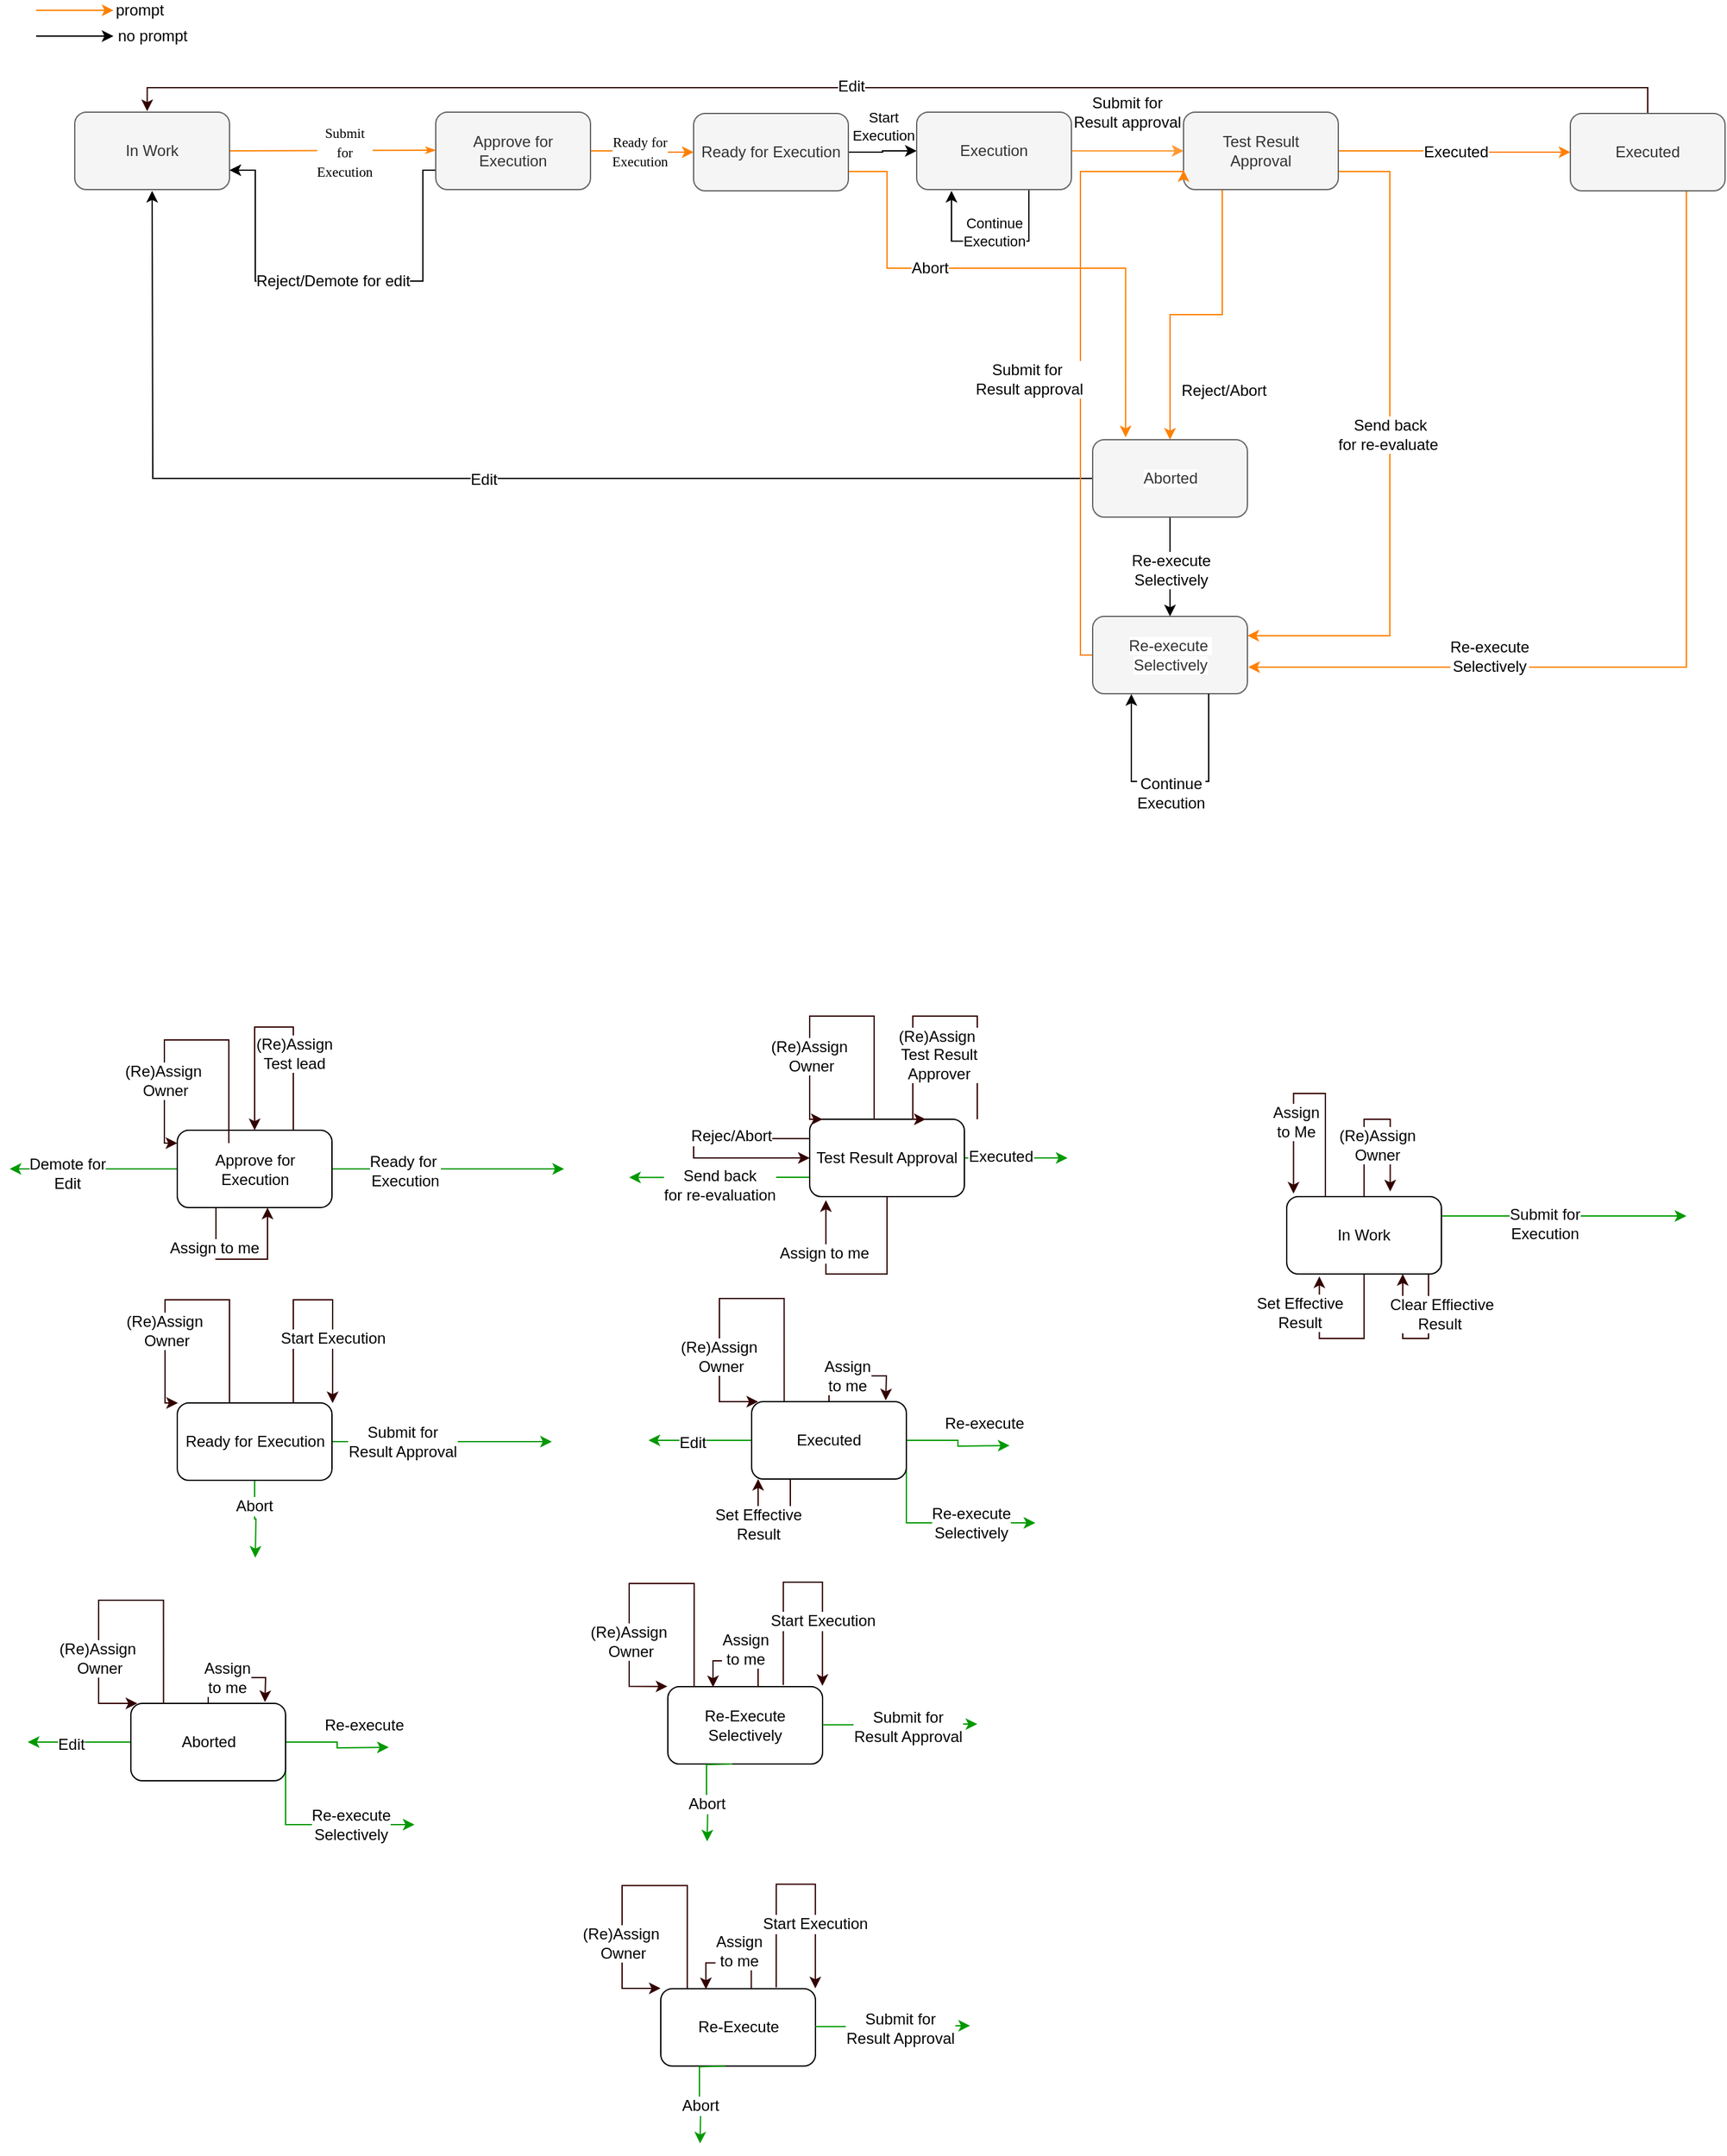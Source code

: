 <mxfile version="24.2.5" type="device">
  <diagram name="Page-1" id="74e2e168-ea6b-b213-b513-2b3c1d86103e">
    <mxGraphModel dx="2534" dy="956" grid="1" gridSize="10" guides="1" tooltips="1" connect="1" arrows="1" fold="1" page="1" pageScale="1" pageWidth="1100" pageHeight="850" background="#ffffff" math="0" shadow="0">
      <root>
        <mxCell id="0" />
        <mxCell id="1" parent="0" />
        <mxCell id="1veOBJNJqkEh7IiDin2e-5" style="edgeStyle=orthogonalEdgeStyle;rounded=1;html=1;labelBackgroundColor=none;startArrow=none;startFill=0;startSize=5;endArrow=classicThin;endFill=1;endSize=5;jettySize=auto;orthogonalLoop=1;strokeColor=#FF8000;strokeWidth=1;fontFamily=Verdana;fontSize=8;fontColor=#000000;exitX=1;exitY=0.5;exitDx=0;exitDy=0;" parent="1" source="1veOBJNJqkEh7IiDin2e-7" edge="1">
          <mxGeometry relative="1" as="geometry">
            <mxPoint x="330" y="128.5" as="targetPoint" />
            <mxPoint x="190" y="128.5" as="sourcePoint" />
          </mxGeometry>
        </mxCell>
        <mxCell id="1veOBJNJqkEh7IiDin2e-6" value="" style="text;html=1;resizable=0;points=[];align=center;verticalAlign=middle;labelBackgroundColor=#ffffff;fillColor=#FFB366;" parent="1veOBJNJqkEh7IiDin2e-5" vertex="1" connectable="0">
          <mxGeometry x="-0.305" y="2" relative="1" as="geometry">
            <mxPoint x="-5.5" y="92" as="offset" />
          </mxGeometry>
        </mxCell>
        <mxCell id="1veOBJNJqkEh7IiDin2e-9" value="&lt;span style=&quot;&quot;&gt;&lt;span style=&quot;font-family: &amp;quot;verdana&amp;quot; ; font-size: 10.667px ; white-space: normal&quot;&gt;Submit for&lt;/span&gt;&lt;br style=&quot;font-family: &amp;quot;verdana&amp;quot; ; font-size: 10.667px ; white-space: normal&quot;&gt;&lt;span style=&quot;font-family: &amp;quot;verdana&amp;quot; ; font-size: 10.667px ; white-space: normal&quot;&gt;Execution&lt;/span&gt;&lt;/span&gt;" style="text;html=1;resizable=0;points=[];align=center;verticalAlign=middle;labelBackgroundColor=#FFFFFF;strokeColor=#FF8000;fontColor=#000000;" parent="1veOBJNJqkEh7IiDin2e-5" vertex="1" connectable="0">
          <mxGeometry x="-0.185" y="-2" relative="1" as="geometry">
            <mxPoint x="24" y="-1" as="offset" />
          </mxGeometry>
        </mxCell>
        <mxCell id="1veOBJNJqkEh7IiDin2e-7" value="In Work" style="rounded=1;whiteSpace=wrap;html=1;fillColor=#f5f5f5;fontColor=#333333;strokeColor=#666666;" parent="1" vertex="1">
          <mxGeometry x="50" y="99" width="120" height="60" as="geometry" />
        </mxCell>
        <mxCell id="1veOBJNJqkEh7IiDin2e-13" value="" style="edgeStyle=orthogonalEdgeStyle;rounded=0;orthogonalLoop=1;jettySize=auto;html=1;strokeColor=#FF8000;" parent="1" source="1veOBJNJqkEh7IiDin2e-8" target="1veOBJNJqkEh7IiDin2e-12" edge="1">
          <mxGeometry relative="1" as="geometry" />
        </mxCell>
        <mxCell id="1veOBJNJqkEh7IiDin2e-14" value="&lt;span style=&quot;font-family: &amp;quot;verdana&amp;quot; ; font-size: 10.667px ; white-space: normal&quot;&gt;Ready for &lt;br&gt;Execution&lt;/span&gt;" style="text;html=1;resizable=0;points=[];align=center;verticalAlign=middle;labelBackgroundColor=#ffffff;fontColor=#000000;" parent="1veOBJNJqkEh7IiDin2e-13" vertex="1" connectable="0">
          <mxGeometry x="-0.694" y="1" relative="1" as="geometry">
            <mxPoint x="25" y="1" as="offset" />
          </mxGeometry>
        </mxCell>
        <mxCell id="1veOBJNJqkEh7IiDin2e-44" style="edgeStyle=orthogonalEdgeStyle;rounded=0;orthogonalLoop=1;jettySize=auto;html=1;exitX=0;exitY=0.75;exitDx=0;exitDy=0;entryX=1;entryY=0.75;entryDx=0;entryDy=0;strokeColor=#000000;" parent="1" source="1veOBJNJqkEh7IiDin2e-8" target="1veOBJNJqkEh7IiDin2e-7" edge="1">
          <mxGeometry relative="1" as="geometry">
            <Array as="points">
              <mxPoint x="320" y="144" />
              <mxPoint x="320" y="230" />
              <mxPoint x="190" y="230" />
              <mxPoint x="190" y="144" />
            </Array>
          </mxGeometry>
        </mxCell>
        <mxCell id="1veOBJNJqkEh7IiDin2e-45" value="&lt;font color=&quot;#000000&quot;&gt;Reject/Demote for edit&lt;/font&gt;" style="text;html=1;resizable=0;points=[];align=center;verticalAlign=middle;labelBackgroundColor=#ffffff;" parent="1veOBJNJqkEh7IiDin2e-44" vertex="1" connectable="0">
          <mxGeometry x="-0.137" y="-1" relative="1" as="geometry">
            <mxPoint x="-23" y="1" as="offset" />
          </mxGeometry>
        </mxCell>
        <mxCell id="1veOBJNJqkEh7IiDin2e-8" value="Approve for Execution" style="rounded=1;whiteSpace=wrap;html=1;fillColor=#f5f5f5;fontColor=#333333;strokeColor=#666666;" parent="1" vertex="1">
          <mxGeometry x="330" y="99" width="120" height="60" as="geometry" />
        </mxCell>
        <mxCell id="1veOBJNJqkEh7IiDin2e-21" value="" style="edgeStyle=orthogonalEdgeStyle;rounded=0;orthogonalLoop=1;jettySize=auto;html=1;strokeColor=#FF9933;exitX=1;exitY=0.5;exitDx=0;exitDy=0;" parent="1" source="nGkeoCvwHN5AzCZAQjQk-1" target="1veOBJNJqkEh7IiDin2e-20" edge="1">
          <mxGeometry relative="1" as="geometry">
            <mxPoint x="850" y="129" as="sourcePoint" />
          </mxGeometry>
        </mxCell>
        <mxCell id="1veOBJNJqkEh7IiDin2e-22" value="Submit for &lt;br&gt;Result approval" style="text;html=1;resizable=0;points=[];align=center;verticalAlign=middle;labelBackgroundColor=#ffffff;fontColor=#000000;" parent="1veOBJNJqkEh7IiDin2e-21" vertex="1" connectable="0">
          <mxGeometry x="0.013" y="8" relative="1" as="geometry">
            <mxPoint x="-1" y="-22" as="offset" />
          </mxGeometry>
        </mxCell>
        <mxCell id="1veOBJNJqkEh7IiDin2e-41" style="edgeStyle=orthogonalEdgeStyle;rounded=0;orthogonalLoop=1;jettySize=auto;html=1;exitX=1;exitY=0.75;exitDx=0;exitDy=0;entryX=0.213;entryY=-0.031;entryDx=0;entryDy=0;entryPerimeter=0;strokeColor=#FF8000;" parent="1" source="1veOBJNJqkEh7IiDin2e-12" target="1veOBJNJqkEh7IiDin2e-23" edge="1">
          <mxGeometry relative="1" as="geometry">
            <Array as="points">
              <mxPoint x="680" y="145" />
              <mxPoint x="680" y="220" />
              <mxPoint x="865" y="220" />
            </Array>
          </mxGeometry>
        </mxCell>
        <mxCell id="1veOBJNJqkEh7IiDin2e-42" value="Abort" style="text;html=1;resizable=0;points=[];align=center;verticalAlign=middle;labelBackgroundColor=#ffffff;fontColor=#000000;" parent="1veOBJNJqkEh7IiDin2e-41" vertex="1" connectable="0">
          <mxGeometry x="-0.368" y="46" relative="1" as="geometry">
            <mxPoint x="4.5" y="46" as="offset" />
          </mxGeometry>
        </mxCell>
        <mxCell id="nGkeoCvwHN5AzCZAQjQk-2" value="" style="edgeStyle=orthogonalEdgeStyle;rounded=0;orthogonalLoop=1;jettySize=auto;html=1;strokeColor=#000000;" parent="1" source="1veOBJNJqkEh7IiDin2e-12" target="nGkeoCvwHN5AzCZAQjQk-1" edge="1">
          <mxGeometry relative="1" as="geometry" />
        </mxCell>
        <mxCell id="nGkeoCvwHN5AzCZAQjQk-3" value="Start&lt;div&gt;Execution&lt;/div&gt;" style="edgeLabel;html=1;align=center;verticalAlign=middle;resizable=0;points=[];fontColor=#000000;labelBackgroundColor=#ffffff;" parent="nGkeoCvwHN5AzCZAQjQk-2" vertex="1" connectable="0">
          <mxGeometry x="-0.232" y="-4" relative="1" as="geometry">
            <mxPoint x="6" y="-24" as="offset" />
          </mxGeometry>
        </mxCell>
        <mxCell id="1veOBJNJqkEh7IiDin2e-12" value="Ready for Execution" style="rounded=1;whiteSpace=wrap;html=1;fillColor=#f5f5f5;fontColor=#333333;strokeColor=#666666;" parent="1" vertex="1">
          <mxGeometry x="530" y="100" width="120" height="60" as="geometry" />
        </mxCell>
        <mxCell id="1veOBJNJqkEh7IiDin2e-24" value="" style="edgeStyle=orthogonalEdgeStyle;rounded=0;orthogonalLoop=1;jettySize=auto;html=1;strokeColor=#FF8000;exitX=0.25;exitY=1;exitDx=0;exitDy=0;" parent="1" source="1veOBJNJqkEh7IiDin2e-20" target="1veOBJNJqkEh7IiDin2e-23" edge="1">
          <mxGeometry relative="1" as="geometry" />
        </mxCell>
        <mxCell id="1veOBJNJqkEh7IiDin2e-25" value="Reject/Abort" style="text;html=1;resizable=0;points=[];align=center;verticalAlign=middle;labelBackgroundColor=#ffffff;fontColor=#000000;" parent="1veOBJNJqkEh7IiDin2e-24" vertex="1" connectable="0">
          <mxGeometry x="-0.288" y="2" relative="1" as="geometry">
            <mxPoint x="-1.5" y="72" as="offset" />
          </mxGeometry>
        </mxCell>
        <mxCell id="1veOBJNJqkEh7IiDin2e-33" style="edgeStyle=orthogonalEdgeStyle;rounded=0;orthogonalLoop=1;jettySize=auto;html=1;exitX=1;exitY=0.75;exitDx=0;exitDy=0;strokeColor=#FF8000;entryX=1;entryY=0.25;entryDx=0;entryDy=0;" parent="1" source="1veOBJNJqkEh7IiDin2e-20" target="1veOBJNJqkEh7IiDin2e-28" edge="1">
          <mxGeometry relative="1" as="geometry">
            <mxPoint x="1020" y="500" as="targetPoint" />
            <Array as="points">
              <mxPoint x="1070" y="145" />
              <mxPoint x="1070" y="505" />
            </Array>
          </mxGeometry>
        </mxCell>
        <mxCell id="1veOBJNJqkEh7IiDin2e-35" value="Send back &lt;br&gt;for re-evaluate&amp;nbsp;" style="text;html=1;resizable=0;points=[];align=center;verticalAlign=middle;labelBackgroundColor=#ffffff;fontColor=#000000;" parent="1veOBJNJqkEh7IiDin2e-33" vertex="1" connectable="0">
          <mxGeometry x="0.3" relative="1" as="geometry">
            <mxPoint y="-88" as="offset" />
          </mxGeometry>
        </mxCell>
        <mxCell id="1veOBJNJqkEh7IiDin2e-37" value="" style="edgeStyle=orthogonalEdgeStyle;rounded=0;orthogonalLoop=1;jettySize=auto;html=1;strokeColor=#FF8000;" parent="1" source="1veOBJNJqkEh7IiDin2e-20" target="1veOBJNJqkEh7IiDin2e-36" edge="1">
          <mxGeometry relative="1" as="geometry" />
        </mxCell>
        <mxCell id="1veOBJNJqkEh7IiDin2e-38" value="Executed" style="text;html=1;resizable=0;points=[];align=center;verticalAlign=middle;labelBackgroundColor=#ffffff;fontColor=#000000;" parent="1veOBJNJqkEh7IiDin2e-37" vertex="1" connectable="0">
          <mxGeometry x="0.126" y="2" relative="1" as="geometry">
            <mxPoint x="-10.5" y="2" as="offset" />
          </mxGeometry>
        </mxCell>
        <mxCell id="1veOBJNJqkEh7IiDin2e-20" value="Test Result &lt;br&gt;Approval" style="rounded=1;whiteSpace=wrap;html=1;fillColor=#f5f5f5;fontColor=#333333;strokeColor=#666666;" parent="1" vertex="1">
          <mxGeometry x="910" y="99" width="120" height="60" as="geometry" />
        </mxCell>
        <mxCell id="1veOBJNJqkEh7IiDin2e-62" style="edgeStyle=orthogonalEdgeStyle;rounded=0;orthogonalLoop=1;jettySize=auto;html=1;exitX=0.5;exitY=0;exitDx=0;exitDy=0;strokeColor=#330000;entryX=0.468;entryY=-0.013;entryDx=0;entryDy=0;entryPerimeter=0;" parent="1" source="1veOBJNJqkEh7IiDin2e-36" target="1veOBJNJqkEh7IiDin2e-7" edge="1">
          <mxGeometry relative="1" as="geometry">
            <mxPoint x="110" y="60" as="targetPoint" />
            <Array as="points">
              <mxPoint x="1270" y="80" />
              <mxPoint x="106" y="80" />
            </Array>
          </mxGeometry>
        </mxCell>
        <mxCell id="1veOBJNJqkEh7IiDin2e-65" value="Edit" style="text;html=1;resizable=0;points=[];align=center;verticalAlign=middle;labelBackgroundColor=#ffffff;fontColor=#000000;" parent="1veOBJNJqkEh7IiDin2e-62" vertex="1" connectable="0">
          <mxGeometry x="0.062" y="-1" relative="1" as="geometry">
            <mxPoint as="offset" />
          </mxGeometry>
        </mxCell>
        <mxCell id="1veOBJNJqkEh7IiDin2e-66" style="edgeStyle=orthogonalEdgeStyle;rounded=0;orthogonalLoop=1;jettySize=auto;html=1;exitX=0.75;exitY=1;exitDx=0;exitDy=0;strokeColor=#FF8000;entryX=1.006;entryY=0.656;entryDx=0;entryDy=0;entryPerimeter=0;" parent="1" source="1veOBJNJqkEh7IiDin2e-36" target="1veOBJNJqkEh7IiDin2e-28" edge="1">
          <mxGeometry relative="1" as="geometry">
            <mxPoint x="1030" y="530" as="targetPoint" />
            <Array as="points">
              <mxPoint x="1300" y="529" />
            </Array>
          </mxGeometry>
        </mxCell>
        <mxCell id="1veOBJNJqkEh7IiDin2e-68" value="Re-execute&lt;br&gt;Selectively" style="text;html=1;resizable=0;points=[];align=center;verticalAlign=middle;labelBackgroundColor=#ffffff;fontColor=#000000;" parent="1veOBJNJqkEh7IiDin2e-66" vertex="1" connectable="0">
          <mxGeometry x="0.679" y="-1" relative="1" as="geometry">
            <mxPoint x="73" y="-8" as="offset" />
          </mxGeometry>
        </mxCell>
        <mxCell id="1veOBJNJqkEh7IiDin2e-36" value="Executed" style="rounded=1;whiteSpace=wrap;html=1;fillColor=#f5f5f5;fontColor=#333333;strokeColor=#666666;" parent="1" vertex="1">
          <mxGeometry x="1210" y="100" width="120" height="60" as="geometry" />
        </mxCell>
        <mxCell id="1veOBJNJqkEh7IiDin2e-26" style="edgeStyle=orthogonalEdgeStyle;rounded=0;orthogonalLoop=1;jettySize=auto;html=1;exitX=0;exitY=0.5;exitDx=0;exitDy=0;strokeColor=#000000;" parent="1" source="1veOBJNJqkEh7IiDin2e-23" edge="1">
          <mxGeometry relative="1" as="geometry">
            <mxPoint x="110" y="160" as="targetPoint" />
          </mxGeometry>
        </mxCell>
        <mxCell id="1veOBJNJqkEh7IiDin2e-27" value="Edit" style="text;html=1;resizable=0;points=[];align=center;verticalAlign=middle;labelBackgroundColor=#FFFFFF;fontColor=#000000;" parent="1veOBJNJqkEh7IiDin2e-26" vertex="1" connectable="0">
          <mxGeometry x="-0.006" y="1" relative="1" as="geometry">
            <mxPoint as="offset" />
          </mxGeometry>
        </mxCell>
        <mxCell id="1veOBJNJqkEh7IiDin2e-29" value="" style="edgeStyle=orthogonalEdgeStyle;rounded=0;orthogonalLoop=1;jettySize=auto;html=1;strokeColor=#000000;" parent="1" source="1veOBJNJqkEh7IiDin2e-23" target="1veOBJNJqkEh7IiDin2e-28" edge="1">
          <mxGeometry relative="1" as="geometry" />
        </mxCell>
        <mxCell id="1veOBJNJqkEh7IiDin2e-30" value="Re-execute &lt;br&gt;Selectively" style="text;html=1;resizable=0;points=[];align=center;verticalAlign=middle;labelBackgroundColor=#ffffff;fontColor=#000000;" parent="1veOBJNJqkEh7IiDin2e-29" vertex="1" connectable="0">
          <mxGeometry x="-0.753" y="1" relative="1" as="geometry">
            <mxPoint x="-1" y="31.5" as="offset" />
          </mxGeometry>
        </mxCell>
        <mxCell id="1veOBJNJqkEh7IiDin2e-23" value="&lt;span style=&quot;white-space: nowrap ; background-color: rgb(255 , 255 , 255)&quot;&gt;Aborted&lt;/span&gt;" style="rounded=1;whiteSpace=wrap;html=1;fillColor=#f5f5f5;fontColor=#333333;strokeColor=#666666;" parent="1" vertex="1">
          <mxGeometry x="839.5" y="353" width="120" height="60" as="geometry" />
        </mxCell>
        <mxCell id="1veOBJNJqkEh7IiDin2e-31" style="edgeStyle=orthogonalEdgeStyle;rounded=0;orthogonalLoop=1;jettySize=auto;html=1;exitX=0;exitY=0.5;exitDx=0;exitDy=0;entryX=0;entryY=0.75;entryDx=0;entryDy=0;strokeColor=#FF8000;" parent="1" source="1veOBJNJqkEh7IiDin2e-28" target="1veOBJNJqkEh7IiDin2e-20" edge="1">
          <mxGeometry relative="1" as="geometry">
            <Array as="points">
              <mxPoint x="830" y="520" />
              <mxPoint x="830" y="145" />
              <mxPoint x="910" y="145" />
            </Array>
          </mxGeometry>
        </mxCell>
        <mxCell id="1veOBJNJqkEh7IiDin2e-32" value="Submit for&amp;nbsp;&lt;br&gt;Result approval" style="text;html=1;resizable=0;points=[];align=center;verticalAlign=middle;labelBackgroundColor=#ffffff;fontColor=#000000;" parent="1veOBJNJqkEh7IiDin2e-31" vertex="1" connectable="0">
          <mxGeometry x="0.429" y="-3" relative="1" as="geometry">
            <mxPoint x="-43" y="109" as="offset" />
          </mxGeometry>
        </mxCell>
        <mxCell id="1veOBJNJqkEh7IiDin2e-28" value="&lt;span style=&quot;white-space: nowrap ; background-color: rgb(255 , 255 , 255)&quot;&gt;Re-execute&amp;nbsp;&lt;/span&gt;&lt;br style=&quot;white-space: nowrap&quot;&gt;&lt;span style=&quot;white-space: nowrap ; background-color: rgb(255 , 255 , 255)&quot;&gt;Selectively&lt;/span&gt;" style="rounded=1;whiteSpace=wrap;html=1;fillColor=#f5f5f5;fontColor=#333333;strokeColor=#666666;" parent="1" vertex="1">
          <mxGeometry x="839.5" y="490" width="120" height="60" as="geometry" />
        </mxCell>
        <mxCell id="1veOBJNJqkEh7IiDin2e-10" value="" style="endArrow=classic;html=1;strokeColor=#FF8000;" parent="1" edge="1">
          <mxGeometry width="50" height="50" relative="1" as="geometry">
            <mxPoint x="20" y="20" as="sourcePoint" />
            <mxPoint x="80" y="20" as="targetPoint" />
          </mxGeometry>
        </mxCell>
        <mxCell id="1veOBJNJqkEh7IiDin2e-11" value="prompt" style="text;html=1;resizable=0;points=[];align=center;verticalAlign=middle;labelBackgroundColor=#ffffff;fontColor=#000000;" parent="1veOBJNJqkEh7IiDin2e-10" vertex="1" connectable="0">
          <mxGeometry x="-0.5" y="-3" relative="1" as="geometry">
            <mxPoint x="65" y="-3" as="offset" />
          </mxGeometry>
        </mxCell>
        <mxCell id="1veOBJNJqkEh7IiDin2e-39" value="" style="endArrow=classic;html=1;strokeColor=#000000;" parent="1" edge="1">
          <mxGeometry width="50" height="50" relative="1" as="geometry">
            <mxPoint x="20" y="40" as="sourcePoint" />
            <mxPoint x="80" y="40" as="targetPoint" />
          </mxGeometry>
        </mxCell>
        <mxCell id="1veOBJNJqkEh7IiDin2e-40" value="no prompt" style="text;html=1;resizable=0;points=[];align=center;verticalAlign=middle;labelBackgroundColor=#ffffff;fontColor=#000000;" parent="1veOBJNJqkEh7IiDin2e-39" vertex="1" connectable="0">
          <mxGeometry x="-0.5" y="-3" relative="1" as="geometry">
            <mxPoint x="75" y="-3" as="offset" />
          </mxGeometry>
        </mxCell>
        <mxCell id="1veOBJNJqkEh7IiDin2e-56" value="" style="edgeStyle=orthogonalEdgeStyle;rounded=0;orthogonalLoop=1;jettySize=auto;html=1;strokeColor=#000000;" parent="1" edge="1">
          <mxGeometry relative="1" as="geometry">
            <mxPoint x="929.46" y="550" as="sourcePoint" />
            <mxPoint x="869.5" y="550.28" as="targetPoint" />
            <Array as="points">
              <mxPoint x="929.46" y="618" />
              <mxPoint x="869.46" y="618" />
            </Array>
          </mxGeometry>
        </mxCell>
        <mxCell id="1veOBJNJqkEh7IiDin2e-57" value="Continue&lt;br&gt;Execution" style="text;html=1;resizable=0;points=[];align=center;verticalAlign=middle;labelBackgroundColor=#ffffff;fontColor=#000000;" parent="1veOBJNJqkEh7IiDin2e-56" vertex="1" connectable="0">
          <mxGeometry x="0.082" y="-3" relative="1" as="geometry">
            <mxPoint x="8.5" y="12" as="offset" />
          </mxGeometry>
        </mxCell>
        <mxCell id="1veOBJNJqkEh7IiDin2e-71" value="" style="edgeStyle=orthogonalEdgeStyle;rounded=0;orthogonalLoop=1;jettySize=auto;html=1;strokeColor=#330000;entryX=0.669;entryY=-0.067;entryDx=0;entryDy=0;entryPerimeter=0;fontColor=#000000;labelBackgroundColor=#ffffff;" parent="1" source="1veOBJNJqkEh7IiDin2e-69" target="1veOBJNJqkEh7IiDin2e-69" edge="1">
          <mxGeometry relative="1" as="geometry">
            <mxPoint x="1290" y="970" as="targetPoint" />
            <Array as="points">
              <mxPoint x="1050" y="880" />
              <mxPoint x="1070" y="880" />
            </Array>
          </mxGeometry>
        </mxCell>
        <mxCell id="1veOBJNJqkEh7IiDin2e-72" value="(Re)Assign&lt;br&gt;Owner" style="text;html=1;resizable=0;points=[];align=center;verticalAlign=middle;labelBackgroundColor=#ffffff;fontColor=#000000;" parent="1veOBJNJqkEh7IiDin2e-71" vertex="1" connectable="0">
          <mxGeometry x="-0.117" y="-1" relative="1" as="geometry">
            <mxPoint x="9.5" y="19" as="offset" />
          </mxGeometry>
        </mxCell>
        <mxCell id="1veOBJNJqkEh7IiDin2e-73" style="edgeStyle=orthogonalEdgeStyle;rounded=0;orthogonalLoop=1;jettySize=auto;html=1;exitX=1;exitY=0.25;exitDx=0;exitDy=0;strokeColor=#009900;fillColor=#00FF00;" parent="1" source="1veOBJNJqkEh7IiDin2e-69" edge="1">
          <mxGeometry relative="1" as="geometry">
            <mxPoint x="1300" y="955" as="targetPoint" />
          </mxGeometry>
        </mxCell>
        <mxCell id="1veOBJNJqkEh7IiDin2e-74" value="Submit for &lt;br&gt;Execution" style="text;html=1;resizable=0;points=[];align=center;verticalAlign=middle;labelBackgroundColor=#ffffff;fontColor=#000000;" parent="1veOBJNJqkEh7IiDin2e-73" vertex="1" connectable="0">
          <mxGeometry x="0.345" y="2" relative="1" as="geometry">
            <mxPoint x="-48" y="7" as="offset" />
          </mxGeometry>
        </mxCell>
        <mxCell id="1veOBJNJqkEh7IiDin2e-75" style="edgeStyle=orthogonalEdgeStyle;rounded=0;orthogonalLoop=1;jettySize=auto;html=1;exitX=0.75;exitY=1;exitDx=0;exitDy=0;strokeColor=#330000;fontColor=#000000;labelBackgroundColor=#ffffff;" parent="1" source="1veOBJNJqkEh7IiDin2e-69" edge="1">
          <mxGeometry relative="1" as="geometry">
            <mxPoint x="1080" y="1000" as="targetPoint" />
            <Array as="points">
              <mxPoint x="1100" y="1000" />
              <mxPoint x="1100" y="1050" />
              <mxPoint x="1080" y="1050" />
              <mxPoint x="1080" y="1000" />
            </Array>
          </mxGeometry>
        </mxCell>
        <mxCell id="1veOBJNJqkEh7IiDin2e-76" value="Clear Effiective&lt;br&gt;Result&amp;nbsp;" style="text;html=1;resizable=0;points=[];align=center;verticalAlign=middle;labelBackgroundColor=#ffffff;fontColor=#000000;" parent="1veOBJNJqkEh7IiDin2e-75" vertex="1" connectable="0">
          <mxGeometry x="0.389" y="-21" relative="1" as="geometry">
            <mxPoint x="8.5" y="-12.5" as="offset" />
          </mxGeometry>
        </mxCell>
        <mxCell id="1veOBJNJqkEh7IiDin2e-78" value="" style="edgeStyle=orthogonalEdgeStyle;rounded=0;orthogonalLoop=1;jettySize=auto;html=1;strokeColor=#330000;entryX=0.211;entryY=1.031;entryDx=0;entryDy=0;entryPerimeter=0;fontColor=#000000;labelBackgroundColor=#ffffff;" parent="1" source="1veOBJNJqkEh7IiDin2e-69" target="1veOBJNJqkEh7IiDin2e-69" edge="1">
          <mxGeometry relative="1" as="geometry">
            <mxPoint x="1050" y="1080" as="targetPoint" />
            <Array as="points">
              <mxPoint x="1050" y="1050" />
              <mxPoint x="1015" y="1050" />
            </Array>
          </mxGeometry>
        </mxCell>
        <mxCell id="1veOBJNJqkEh7IiDin2e-79" value="Set Effective &lt;br&gt;Result" style="text;html=1;resizable=0;points=[];align=center;verticalAlign=middle;labelBackgroundColor=#ffffff;fontColor=#000000;" parent="1veOBJNJqkEh7IiDin2e-78" vertex="1" connectable="0">
          <mxGeometry x="-0.497" y="-7" relative="1" as="geometry">
            <mxPoint x="-43.5" y="-3.5" as="offset" />
          </mxGeometry>
        </mxCell>
        <mxCell id="1veOBJNJqkEh7IiDin2e-80" style="edgeStyle=orthogonalEdgeStyle;rounded=0;orthogonalLoop=1;jettySize=auto;html=1;exitX=0.25;exitY=0;exitDx=0;exitDy=0;strokeColor=#330000;entryX=0.044;entryY=-0.039;entryDx=0;entryDy=0;entryPerimeter=0;fontColor=#000000;labelBackgroundColor=#ffffff;" parent="1" source="1veOBJNJqkEh7IiDin2e-69" target="1veOBJNJqkEh7IiDin2e-69" edge="1">
          <mxGeometry relative="1" as="geometry">
            <mxPoint x="1010" y="840" as="targetPoint" />
            <Array as="points">
              <mxPoint x="1020" y="860" />
              <mxPoint x="995" y="860" />
            </Array>
          </mxGeometry>
        </mxCell>
        <mxCell id="1veOBJNJqkEh7IiDin2e-81" value="Assign &lt;br&gt;to Me" style="text;html=1;resizable=0;points=[];align=center;verticalAlign=middle;labelBackgroundColor=#ffffff;fontColor=#000000;" parent="1veOBJNJqkEh7IiDin2e-80" vertex="1" connectable="0">
          <mxGeometry x="0.388" y="1" relative="1" as="geometry">
            <mxPoint as="offset" />
          </mxGeometry>
        </mxCell>
        <mxCell id="1veOBJNJqkEh7IiDin2e-69" value="In Work" style="rounded=1;whiteSpace=wrap;html=1;strokeColor=#000000;fillColor=none;fontColor=#000000;labelBackgroundColor=#ffffff;" parent="1" vertex="1">
          <mxGeometry x="990" y="940" width="120" height="60" as="geometry" />
        </mxCell>
        <mxCell id="1veOBJNJqkEh7IiDin2e-85" value="" style="edgeStyle=orthogonalEdgeStyle;rounded=0;orthogonalLoop=1;jettySize=auto;html=1;strokeColor=#009900;" parent="1" source="1veOBJNJqkEh7IiDin2e-82" edge="1">
          <mxGeometry relative="1" as="geometry">
            <mxPoint x="429.5" y="918.5" as="targetPoint" />
          </mxGeometry>
        </mxCell>
        <mxCell id="1veOBJNJqkEh7IiDin2e-86" value="Ready for&amp;nbsp;&lt;br&gt;Execution" style="text;html=1;resizable=0;points=[];align=center;verticalAlign=middle;labelBackgroundColor=#ffffff;fontColor=#000000;" parent="1veOBJNJqkEh7IiDin2e-85" vertex="1" connectable="0">
          <mxGeometry x="-0.376" y="-1" relative="1" as="geometry">
            <mxPoint as="offset" />
          </mxGeometry>
        </mxCell>
        <mxCell id="1veOBJNJqkEh7IiDin2e-87" style="edgeStyle=orthogonalEdgeStyle;rounded=0;orthogonalLoop=1;jettySize=auto;html=1;exitX=0.75;exitY=0;exitDx=0;exitDy=0;strokeColor=#330000;entryX=0.5;entryY=0;entryDx=0;entryDy=0;fontColor=#000000;labelBackgroundColor=#ffffff;" parent="1" source="1veOBJNJqkEh7IiDin2e-82" target="1veOBJNJqkEh7IiDin2e-82" edge="1">
          <mxGeometry relative="1" as="geometry">
            <mxPoint x="189.5" y="828.5" as="targetPoint" />
            <Array as="points">
              <mxPoint x="219.5" y="808.5" />
              <mxPoint x="189.5" y="808.5" />
            </Array>
          </mxGeometry>
        </mxCell>
        <mxCell id="1veOBJNJqkEh7IiDin2e-88" value="(Re)Assign &lt;br&gt;Test lead" style="text;html=1;resizable=0;points=[];align=center;verticalAlign=middle;labelBackgroundColor=#ffffff;fontColor=#000000;" parent="1veOBJNJqkEh7IiDin2e-87" vertex="1" connectable="0">
          <mxGeometry x="-0.368" relative="1" as="geometry">
            <mxPoint as="offset" />
          </mxGeometry>
        </mxCell>
        <mxCell id="1veOBJNJqkEh7IiDin2e-89" style="edgeStyle=orthogonalEdgeStyle;rounded=0;orthogonalLoop=1;jettySize=auto;html=1;exitX=0.25;exitY=0;exitDx=0;exitDy=0;strokeColor=#330000;fontColor=#000000;labelBackgroundColor=#ffffff;" parent="1" edge="1">
          <mxGeometry relative="1" as="geometry">
            <mxPoint x="130" y="1100" as="targetPoint" />
            <mxPoint x="170" y="1100" as="sourcePoint" />
            <Array as="points">
              <mxPoint x="170" y="1020" />
              <mxPoint x="120" y="1020" />
              <mxPoint x="120" y="1100" />
            </Array>
          </mxGeometry>
        </mxCell>
        <mxCell id="1veOBJNJqkEh7IiDin2e-90" value="(Re)Assign&amp;nbsp;&lt;br&gt;Owner" style="text;html=1;resizable=0;points=[];align=center;verticalAlign=middle;labelBackgroundColor=#ffffff;fontColor=#000000;" parent="1veOBJNJqkEh7IiDin2e-89" vertex="1" connectable="0">
          <mxGeometry x="0.394" y="1" relative="1" as="geometry">
            <mxPoint as="offset" />
          </mxGeometry>
        </mxCell>
        <mxCell id="1veOBJNJqkEh7IiDin2e-92" value="" style="edgeStyle=orthogonalEdgeStyle;rounded=0;orthogonalLoop=1;jettySize=auto;html=1;strokeColor=#009900;fontColor=#000000;labelBackgroundColor=#ffffff;" parent="1" source="1veOBJNJqkEh7IiDin2e-82" edge="1">
          <mxGeometry relative="1" as="geometry">
            <mxPoint x="-0.5" y="918.5" as="targetPoint" />
          </mxGeometry>
        </mxCell>
        <mxCell id="1veOBJNJqkEh7IiDin2e-93" value="Demote for&lt;br&gt;Edit" style="text;html=1;resizable=0;points=[];align=center;verticalAlign=middle;labelBackgroundColor=#ffffff;fontColor=#000000;" parent="1veOBJNJqkEh7IiDin2e-92" vertex="1" connectable="0">
          <mxGeometry x="0.315" y="3" relative="1" as="geometry">
            <mxPoint as="offset" />
          </mxGeometry>
        </mxCell>
        <mxCell id="1veOBJNJqkEh7IiDin2e-94" style="edgeStyle=orthogonalEdgeStyle;rounded=0;orthogonalLoop=1;jettySize=auto;html=1;exitX=0.25;exitY=1;exitDx=0;exitDy=0;strokeColor=#330000;fontColor=#000000;labelBackgroundColor=#ffffff;" parent="1" source="1veOBJNJqkEh7IiDin2e-82" edge="1">
          <mxGeometry relative="1" as="geometry">
            <mxPoint x="199.5" y="948.5" as="targetPoint" />
            <Array as="points">
              <mxPoint x="159.5" y="988.5" />
              <mxPoint x="199.5" y="988.5" />
            </Array>
          </mxGeometry>
        </mxCell>
        <mxCell id="1veOBJNJqkEh7IiDin2e-95" value="Assign to me" style="text;html=1;resizable=0;points=[];align=center;verticalAlign=middle;labelBackgroundColor=#ffffff;fontColor=#000000;" parent="1veOBJNJqkEh7IiDin2e-94" vertex="1" connectable="0">
          <mxGeometry x="-0.472" y="-2" relative="1" as="geometry">
            <mxPoint as="offset" />
          </mxGeometry>
        </mxCell>
        <mxCell id="1veOBJNJqkEh7IiDin2e-82" value="Approve for Execution" style="rounded=1;whiteSpace=wrap;html=1;strokeColor=#000000;fillColor=none;fontColor=#000000;labelBackgroundColor=#ffffff;" parent="1" vertex="1">
          <mxGeometry x="129.5" y="888.5" width="120" height="60" as="geometry" />
        </mxCell>
        <mxCell id="1veOBJNJqkEh7IiDin2e-100" value="" style="edgeStyle=orthogonalEdgeStyle;rounded=0;orthogonalLoop=1;jettySize=auto;html=1;strokeColor=#009900;fontColor=#000000;labelBackgroundColor=#ffffff;" parent="1" source="1veOBJNJqkEh7IiDin2e-96" edge="1">
          <mxGeometry relative="1" as="geometry">
            <mxPoint x="190" y="1220" as="targetPoint" />
          </mxGeometry>
        </mxCell>
        <mxCell id="1veOBJNJqkEh7IiDin2e-101" value="Abort" style="text;html=1;resizable=0;points=[];align=center;verticalAlign=middle;labelBackgroundColor=#ffffff;fontColor=#000000;" parent="1veOBJNJqkEh7IiDin2e-100" vertex="1" connectable="0">
          <mxGeometry x="-0.365" y="-1" relative="1" as="geometry">
            <mxPoint as="offset" />
          </mxGeometry>
        </mxCell>
        <mxCell id="1veOBJNJqkEh7IiDin2e-103" value="" style="edgeStyle=orthogonalEdgeStyle;rounded=0;orthogonalLoop=1;jettySize=auto;html=1;strokeColor=#009900;fontColor=#000000;labelBackgroundColor=#ffffff;" parent="1" source="1veOBJNJqkEh7IiDin2e-96" edge="1">
          <mxGeometry relative="1" as="geometry">
            <mxPoint x="420" y="1130" as="targetPoint" />
            <Array as="points">
              <mxPoint x="270" y="1130" />
              <mxPoint x="270" y="1130" />
            </Array>
          </mxGeometry>
        </mxCell>
        <mxCell id="1veOBJNJqkEh7IiDin2e-104" value="Submit for &lt;br&gt;Result Approval" style="text;html=1;resizable=0;points=[];align=center;verticalAlign=middle;labelBackgroundColor=#ffffff;fontColor=#000000;" parent="1veOBJNJqkEh7IiDin2e-103" vertex="1" connectable="0">
          <mxGeometry x="-0.479" y="11" relative="1" as="geometry">
            <mxPoint x="9.5" y="11" as="offset" />
          </mxGeometry>
        </mxCell>
        <mxCell id="1veOBJNJqkEh7IiDin2e-105" style="edgeStyle=orthogonalEdgeStyle;rounded=0;orthogonalLoop=1;jettySize=auto;html=1;exitX=0.75;exitY=0;exitDx=0;exitDy=0;strokeColor=#330000;entryX=1.004;entryY=0.003;entryDx=0;entryDy=0;entryPerimeter=0;fontColor=#000000;labelBackgroundColor=#ffffff;" parent="1" source="1veOBJNJqkEh7IiDin2e-96" target="1veOBJNJqkEh7IiDin2e-96" edge="1">
          <mxGeometry relative="1" as="geometry">
            <mxPoint x="270" y="940" as="targetPoint" />
            <Array as="points">
              <mxPoint x="220" y="1020" />
              <mxPoint x="250" y="1020" />
            </Array>
          </mxGeometry>
        </mxCell>
        <mxCell id="1veOBJNJqkEh7IiDin2e-106" value="Start Execution" style="text;html=1;resizable=0;points=[];align=center;verticalAlign=middle;labelBackgroundColor=#ffffff;fontColor=#000000;" parent="1veOBJNJqkEh7IiDin2e-105" vertex="1" connectable="0">
          <mxGeometry x="0.231" y="-1" relative="1" as="geometry">
            <mxPoint x="0.5" y="23" as="offset" />
          </mxGeometry>
        </mxCell>
        <mxCell id="1veOBJNJqkEh7IiDin2e-96" value="Ready for Execution" style="rounded=1;whiteSpace=wrap;html=1;strokeColor=#000000;fillColor=none;fontColor=#000000;labelBackgroundColor=#ffffff;" parent="1" vertex="1">
          <mxGeometry x="129.5" y="1100" width="120" height="60" as="geometry" />
        </mxCell>
        <mxCell id="1veOBJNJqkEh7IiDin2e-97" style="edgeStyle=orthogonalEdgeStyle;rounded=0;orthogonalLoop=1;jettySize=auto;html=1;exitX=0.25;exitY=0;exitDx=0;exitDy=0;strokeColor=#330000;fontColor=#000000;labelBackgroundColor=#ffffff;" parent="1" edge="1">
          <mxGeometry relative="1" as="geometry">
            <mxPoint x="129.5" y="898.5" as="targetPoint" />
            <mxPoint x="169.5" y="898.5" as="sourcePoint" />
            <Array as="points">
              <mxPoint x="169.5" y="818.5" />
              <mxPoint x="119.5" y="818.5" />
              <mxPoint x="119.5" y="898.5" />
            </Array>
          </mxGeometry>
        </mxCell>
        <mxCell id="1veOBJNJqkEh7IiDin2e-98" value="(Re)Assign&amp;nbsp;&lt;br&gt;Owner" style="text;html=1;resizable=0;points=[];align=center;verticalAlign=middle;labelBackgroundColor=#ffffff;fontColor=#000000;" parent="1veOBJNJqkEh7IiDin2e-97" vertex="1" connectable="0">
          <mxGeometry x="0.394" y="1" relative="1" as="geometry">
            <mxPoint x="-0.5" y="7.5" as="offset" />
          </mxGeometry>
        </mxCell>
        <mxCell id="1veOBJNJqkEh7IiDin2e-109" value="" style="edgeStyle=orthogonalEdgeStyle;rounded=0;orthogonalLoop=1;jettySize=auto;html=1;strokeColor=#009900;fontColor=#000000;labelBackgroundColor=#ffffff;" parent="1" source="1veOBJNJqkEh7IiDin2e-107" edge="1">
          <mxGeometry relative="1" as="geometry">
            <mxPoint x="820" y="910" as="targetPoint" />
          </mxGeometry>
        </mxCell>
        <mxCell id="1veOBJNJqkEh7IiDin2e-118" value="Executed" style="text;html=1;resizable=0;points=[];align=center;verticalAlign=middle;labelBackgroundColor=#ffffff;fontColor=#000000;" parent="1veOBJNJqkEh7IiDin2e-109" vertex="1" connectable="0">
          <mxGeometry x="-0.304" y="1" relative="1" as="geometry">
            <mxPoint as="offset" />
          </mxGeometry>
        </mxCell>
        <mxCell id="1veOBJNJqkEh7IiDin2e-116" style="edgeStyle=orthogonalEdgeStyle;rounded=0;orthogonalLoop=1;jettySize=auto;html=1;exitX=0;exitY=0.75;exitDx=0;exitDy=0;strokeColor=#009900;fontColor=#000000;labelBackgroundColor=#ffffff;" parent="1" source="1veOBJNJqkEh7IiDin2e-107" edge="1">
          <mxGeometry relative="1" as="geometry">
            <mxPoint x="480" y="925.111" as="targetPoint" />
          </mxGeometry>
        </mxCell>
        <mxCell id="1veOBJNJqkEh7IiDin2e-117" value="Send back &lt;br&gt;for re-evaluation" style="text;html=1;resizable=0;points=[];align=center;verticalAlign=middle;labelBackgroundColor=#ffffff;fontColor=#000000;" parent="1veOBJNJqkEh7IiDin2e-116" vertex="1" connectable="0">
          <mxGeometry x="0.349" y="1" relative="1" as="geometry">
            <mxPoint x="24" y="4" as="offset" />
          </mxGeometry>
        </mxCell>
        <mxCell id="1veOBJNJqkEh7IiDin2e-120" value="" style="edgeStyle=orthogonalEdgeStyle;rounded=0;orthogonalLoop=1;jettySize=auto;html=1;strokeColor=#330000;entryX=0.105;entryY=1.046;entryDx=0;entryDy=0;entryPerimeter=0;fontColor=#000000;labelBackgroundColor=#ffffff;" parent="1" source="1veOBJNJqkEh7IiDin2e-107" target="1veOBJNJqkEh7IiDin2e-107" edge="1">
          <mxGeometry relative="1" as="geometry">
            <mxPoint x="680" y="1020" as="targetPoint" />
            <Array as="points">
              <mxPoint x="680" y="1000" />
              <mxPoint x="633" y="1000" />
            </Array>
          </mxGeometry>
        </mxCell>
        <mxCell id="1veOBJNJqkEh7IiDin2e-121" value="Assign to me" style="text;html=1;resizable=0;points=[];align=center;verticalAlign=middle;labelBackgroundColor=#ffffff;fontColor=#000000;" parent="1veOBJNJqkEh7IiDin2e-120" vertex="1" connectable="0">
          <mxGeometry x="0.503" y="2" relative="1" as="geometry">
            <mxPoint as="offset" />
          </mxGeometry>
        </mxCell>
        <mxCell id="1veOBJNJqkEh7IiDin2e-107" value="Test Result Approval" style="rounded=1;whiteSpace=wrap;html=1;strokeColor=#000000;fillColor=none;fontColor=#000000;labelBackgroundColor=#ffffff;" parent="1" vertex="1">
          <mxGeometry x="620" y="880" width="120" height="60" as="geometry" />
        </mxCell>
        <mxCell id="1veOBJNJqkEh7IiDin2e-110" style="edgeStyle=orthogonalEdgeStyle;rounded=0;orthogonalLoop=1;jettySize=auto;html=1;exitX=0.25;exitY=0;exitDx=0;exitDy=0;strokeColor=#330000;fontColor=#000000;labelBackgroundColor=#ffffff;" parent="1" edge="1">
          <mxGeometry relative="1" as="geometry">
            <mxPoint x="630" y="880" as="targetPoint" />
            <mxPoint x="670" y="880" as="sourcePoint" />
            <Array as="points">
              <mxPoint x="670" y="800" />
              <mxPoint x="620" y="800" />
              <mxPoint x="620" y="880" />
            </Array>
          </mxGeometry>
        </mxCell>
        <mxCell id="1veOBJNJqkEh7IiDin2e-111" value="(Re)Assign&amp;nbsp;&lt;br&gt;Owner" style="text;html=1;resizable=0;points=[];align=center;verticalAlign=middle;labelBackgroundColor=#ffffff;fontColor=#000000;" parent="1veOBJNJqkEh7IiDin2e-110" vertex="1" connectable="0">
          <mxGeometry x="0.394" y="1" relative="1" as="geometry">
            <mxPoint x="-0.5" y="7.5" as="offset" />
          </mxGeometry>
        </mxCell>
        <mxCell id="1veOBJNJqkEh7IiDin2e-112" style="edgeStyle=orthogonalEdgeStyle;rounded=0;orthogonalLoop=1;jettySize=auto;html=1;exitX=0.25;exitY=0;exitDx=0;exitDy=0;strokeColor=#330000;fontColor=#000000;labelBackgroundColor=#ffffff;" parent="1" edge="1">
          <mxGeometry relative="1" as="geometry">
            <mxPoint x="710" y="880" as="targetPoint" />
            <mxPoint x="750" y="880" as="sourcePoint" />
            <Array as="points">
              <mxPoint x="750" y="800" />
              <mxPoint x="700" y="800" />
              <mxPoint x="700" y="880" />
            </Array>
          </mxGeometry>
        </mxCell>
        <mxCell id="1veOBJNJqkEh7IiDin2e-113" value="(Re)Assign&amp;nbsp;&lt;br&gt;Test Result &lt;br&gt;Approver&lt;br&gt;" style="text;html=1;resizable=0;points=[];align=center;verticalAlign=middle;labelBackgroundColor=#ffffff;fontColor=#000000;" parent="1veOBJNJqkEh7IiDin2e-112" vertex="1" connectable="0">
          <mxGeometry x="0.394" y="1" relative="1" as="geometry">
            <mxPoint x="18.5" y="6.5" as="offset" />
          </mxGeometry>
        </mxCell>
        <mxCell id="1veOBJNJqkEh7IiDin2e-114" style="edgeStyle=orthogonalEdgeStyle;rounded=0;orthogonalLoop=1;jettySize=auto;html=1;exitX=0;exitY=0.25;exitDx=0;exitDy=0;strokeColor=#330000;fontColor=#000000;labelBackgroundColor=#ffffff;" parent="1" source="1veOBJNJqkEh7IiDin2e-107" edge="1">
          <mxGeometry relative="1" as="geometry">
            <mxPoint x="620" y="910" as="targetPoint" />
            <Array as="points">
              <mxPoint x="530" y="895" />
              <mxPoint x="530" y="910" />
              <mxPoint x="620" y="910" />
            </Array>
          </mxGeometry>
        </mxCell>
        <mxCell id="1veOBJNJqkEh7IiDin2e-115" value="Rejec/Abort" style="text;html=1;resizable=0;points=[];align=center;verticalAlign=middle;labelBackgroundColor=#ffffff;fontColor=#000000;" parent="1veOBJNJqkEh7IiDin2e-114" vertex="1" connectable="0">
          <mxGeometry x="-0.373" y="-2" relative="1" as="geometry">
            <mxPoint as="offset" />
          </mxGeometry>
        </mxCell>
        <mxCell id="1veOBJNJqkEh7IiDin2e-124" value="" style="edgeStyle=orthogonalEdgeStyle;rounded=0;orthogonalLoop=1;jettySize=auto;html=1;strokeColor=#009900;fontColor=#000000;labelBackgroundColor=#ffffff;" parent="1" source="1veOBJNJqkEh7IiDin2e-122" edge="1">
          <mxGeometry relative="1" as="geometry">
            <mxPoint x="775" y="1133" as="targetPoint" />
          </mxGeometry>
        </mxCell>
        <mxCell id="1veOBJNJqkEh7IiDin2e-126" style="edgeStyle=orthogonalEdgeStyle;rounded=0;orthogonalLoop=1;jettySize=auto;html=1;exitX=1;exitY=0.75;exitDx=0;exitDy=0;strokeColor=#009900;fontColor=#000000;labelBackgroundColor=#ffffff;" parent="1" source="1veOBJNJqkEh7IiDin2e-122" edge="1">
          <mxGeometry relative="1" as="geometry">
            <mxPoint x="795" y="1193" as="targetPoint" />
            <Array as="points">
              <mxPoint x="695" y="1193" />
            </Array>
          </mxGeometry>
        </mxCell>
        <mxCell id="1veOBJNJqkEh7IiDin2e-127" value="Re-execute&lt;br&gt;Selectively" style="text;html=1;resizable=0;points=[];align=center;verticalAlign=middle;labelBackgroundColor=#ffffff;fontColor=#000000;" parent="1veOBJNJqkEh7IiDin2e-126" vertex="1" connectable="0">
          <mxGeometry x="-0.342" y="18" relative="1" as="geometry">
            <mxPoint x="50" y="18" as="offset" />
          </mxGeometry>
        </mxCell>
        <mxCell id="1veOBJNJqkEh7IiDin2e-131" value="" style="edgeStyle=orthogonalEdgeStyle;rounded=0;orthogonalLoop=1;jettySize=auto;html=1;strokeColor=#009900;fontColor=#000000;labelBackgroundColor=#ffffff;" parent="1" source="1veOBJNJqkEh7IiDin2e-122" edge="1">
          <mxGeometry relative="1" as="geometry">
            <mxPoint x="495" y="1129" as="targetPoint" />
          </mxGeometry>
        </mxCell>
        <mxCell id="1veOBJNJqkEh7IiDin2e-132" value="Edit" style="text;html=1;resizable=0;points=[];align=center;verticalAlign=middle;labelBackgroundColor=#ffffff;fontColor=#000000;" parent="1veOBJNJqkEh7IiDin2e-131" vertex="1" connectable="0">
          <mxGeometry x="0.167" y="1" relative="1" as="geometry">
            <mxPoint as="offset" />
          </mxGeometry>
        </mxCell>
        <mxCell id="1veOBJNJqkEh7IiDin2e-136" value="" style="edgeStyle=orthogonalEdgeStyle;rounded=0;orthogonalLoop=1;jettySize=auto;html=1;strokeColor=#330000;fontColor=#000000;labelBackgroundColor=#ffffff;" parent="1" source="1veOBJNJqkEh7IiDin2e-122" edge="1">
          <mxGeometry relative="1" as="geometry">
            <mxPoint x="679" y="1098" as="targetPoint" />
          </mxGeometry>
        </mxCell>
        <mxCell id="1veOBJNJqkEh7IiDin2e-137" value="Assign &lt;br&gt;to me" style="text;html=1;resizable=0;points=[];align=center;verticalAlign=middle;labelBackgroundColor=#ffffff;fontColor=#000000;" parent="1veOBJNJqkEh7IiDin2e-136" vertex="1" connectable="0">
          <mxGeometry x="-0.475" y="-12" relative="1" as="geometry">
            <mxPoint x="12" y="-12" as="offset" />
          </mxGeometry>
        </mxCell>
        <mxCell id="1veOBJNJqkEh7IiDin2e-122" value="Executed" style="rounded=1;whiteSpace=wrap;html=1;strokeColor=#000000;fillColor=none;fontColor=#000000;labelBackgroundColor=#ffffff;" parent="1" vertex="1">
          <mxGeometry x="575" y="1099" width="120" height="60" as="geometry" />
        </mxCell>
        <mxCell id="1veOBJNJqkEh7IiDin2e-125" value="Re-execute" style="text;html=1;resizable=0;points=[];autosize=1;align=left;verticalAlign=top;spacingTop=-4;fontColor=#000000;labelBackgroundColor=#ffffff;" parent="1" vertex="1">
          <mxGeometry x="723" y="1106" width="80" height="20" as="geometry" />
        </mxCell>
        <mxCell id="1veOBJNJqkEh7IiDin2e-128" style="edgeStyle=orthogonalEdgeStyle;rounded=0;orthogonalLoop=1;jettySize=auto;html=1;exitX=0.25;exitY=0;exitDx=0;exitDy=0;strokeColor=#330000;fontColor=#000000;labelBackgroundColor=#ffffff;" parent="1" edge="1">
          <mxGeometry relative="1" as="geometry">
            <mxPoint x="580" y="1099" as="targetPoint" />
            <mxPoint x="600.238" y="1098.905" as="sourcePoint" />
            <Array as="points">
              <mxPoint x="600" y="1019" />
              <mxPoint x="550" y="1019" />
              <mxPoint x="550" y="1099" />
            </Array>
          </mxGeometry>
        </mxCell>
        <mxCell id="1veOBJNJqkEh7IiDin2e-129" value="(Re)Assign&amp;nbsp;&lt;br&gt;Owner" style="text;html=1;resizable=0;points=[];align=center;verticalAlign=middle;labelBackgroundColor=#ffffff;fontColor=#000000;" parent="1veOBJNJqkEh7IiDin2e-128" vertex="1" connectable="0">
          <mxGeometry x="0.394" y="1" relative="1" as="geometry">
            <mxPoint x="-0.5" y="7.5" as="offset" />
          </mxGeometry>
        </mxCell>
        <mxCell id="1veOBJNJqkEh7IiDin2e-133" style="edgeStyle=orthogonalEdgeStyle;rounded=0;orthogonalLoop=1;jettySize=auto;html=1;exitX=0.25;exitY=1;exitDx=0;exitDy=0;entryX=0.042;entryY=0.999;entryDx=0;entryDy=0;entryPerimeter=0;strokeColor=#330000;fontColor=#000000;labelBackgroundColor=#ffffff;" parent="1" source="1veOBJNJqkEh7IiDin2e-122" target="1veOBJNJqkEh7IiDin2e-122" edge="1">
          <mxGeometry relative="1" as="geometry">
            <Array as="points">
              <mxPoint x="605" y="1200" />
              <mxPoint x="580" y="1200" />
            </Array>
          </mxGeometry>
        </mxCell>
        <mxCell id="1veOBJNJqkEh7IiDin2e-134" value="Set Effective &lt;br&gt;Result" style="text;html=1;resizable=0;points=[];align=center;verticalAlign=middle;labelBackgroundColor=#ffffff;fontColor=#000000;" parent="1veOBJNJqkEh7IiDin2e-133" vertex="1" connectable="0">
          <mxGeometry x="0.357" relative="1" as="geometry">
            <mxPoint as="offset" />
          </mxGeometry>
        </mxCell>
        <mxCell id="1veOBJNJqkEh7IiDin2e-138" value="" style="edgeStyle=orthogonalEdgeStyle;rounded=0;orthogonalLoop=1;jettySize=auto;html=1;strokeColor=#009900;fontColor=#000000;labelBackgroundColor=#ffffff;" parent="1" source="1veOBJNJqkEh7IiDin2e-145" edge="1">
          <mxGeometry relative="1" as="geometry">
            <mxPoint x="293.5" y="1367" as="targetPoint" />
          </mxGeometry>
        </mxCell>
        <mxCell id="1veOBJNJqkEh7IiDin2e-139" style="edgeStyle=orthogonalEdgeStyle;rounded=0;orthogonalLoop=1;jettySize=auto;html=1;exitX=1;exitY=0.75;exitDx=0;exitDy=0;strokeColor=#009900;fontColor=#000000;labelBackgroundColor=#ffffff;" parent="1" source="1veOBJNJqkEh7IiDin2e-145" edge="1">
          <mxGeometry relative="1" as="geometry">
            <mxPoint x="313.5" y="1427" as="targetPoint" />
            <Array as="points">
              <mxPoint x="213.5" y="1427" />
            </Array>
          </mxGeometry>
        </mxCell>
        <mxCell id="1veOBJNJqkEh7IiDin2e-140" value="Re-execute&lt;br&gt;Selectively" style="text;html=1;resizable=0;points=[];align=center;verticalAlign=middle;labelBackgroundColor=#ffffff;fontColor=#000000;" parent="1veOBJNJqkEh7IiDin2e-139" vertex="1" connectable="0">
          <mxGeometry x="-0.342" y="18" relative="1" as="geometry">
            <mxPoint x="50" y="18" as="offset" />
          </mxGeometry>
        </mxCell>
        <mxCell id="1veOBJNJqkEh7IiDin2e-141" value="" style="edgeStyle=orthogonalEdgeStyle;rounded=0;orthogonalLoop=1;jettySize=auto;html=1;strokeColor=#009900;fontColor=#000000;labelBackgroundColor=#ffffff;" parent="1" source="1veOBJNJqkEh7IiDin2e-145" edge="1">
          <mxGeometry relative="1" as="geometry">
            <mxPoint x="13.5" y="1363" as="targetPoint" />
          </mxGeometry>
        </mxCell>
        <mxCell id="1veOBJNJqkEh7IiDin2e-142" value="Edit" style="text;html=1;resizable=0;points=[];align=center;verticalAlign=middle;labelBackgroundColor=#ffffff;fontColor=#000000;" parent="1veOBJNJqkEh7IiDin2e-141" vertex="1" connectable="0">
          <mxGeometry x="0.167" y="1" relative="1" as="geometry">
            <mxPoint as="offset" />
          </mxGeometry>
        </mxCell>
        <mxCell id="1veOBJNJqkEh7IiDin2e-143" value="" style="edgeStyle=orthogonalEdgeStyle;rounded=0;orthogonalLoop=1;jettySize=auto;html=1;strokeColor=#330000;fontColor=#000000;labelBackgroundColor=#ffffff;" parent="1" source="1veOBJNJqkEh7IiDin2e-145" edge="1">
          <mxGeometry relative="1" as="geometry">
            <mxPoint x="197.5" y="1332" as="targetPoint" />
          </mxGeometry>
        </mxCell>
        <mxCell id="1veOBJNJqkEh7IiDin2e-144" value="Assign &lt;br&gt;to me" style="text;html=1;resizable=0;points=[];align=center;verticalAlign=middle;labelBackgroundColor=#ffffff;fontColor=#000000;" parent="1veOBJNJqkEh7IiDin2e-143" vertex="1" connectable="0">
          <mxGeometry x="-0.475" y="-12" relative="1" as="geometry">
            <mxPoint x="12" y="-12" as="offset" />
          </mxGeometry>
        </mxCell>
        <mxCell id="1veOBJNJqkEh7IiDin2e-145" value="Aborted" style="rounded=1;whiteSpace=wrap;html=1;strokeColor=#000000;fillColor=none;fontColor=#000000;labelBackgroundColor=#ffffff;" parent="1" vertex="1">
          <mxGeometry x="93.5" y="1333" width="120" height="60" as="geometry" />
        </mxCell>
        <mxCell id="1veOBJNJqkEh7IiDin2e-146" value="Re-execute" style="text;html=1;resizable=0;points=[];autosize=1;align=left;verticalAlign=top;spacingTop=-4;fontColor=#000000;labelBackgroundColor=#ffffff;" parent="1" vertex="1">
          <mxGeometry x="241.5" y="1340" width="80" height="20" as="geometry" />
        </mxCell>
        <mxCell id="1veOBJNJqkEh7IiDin2e-147" style="edgeStyle=orthogonalEdgeStyle;rounded=0;orthogonalLoop=1;jettySize=auto;html=1;exitX=0.25;exitY=0;exitDx=0;exitDy=0;strokeColor=#330000;fontColor=#000000;labelBackgroundColor=#ffffff;" parent="1" edge="1">
          <mxGeometry relative="1" as="geometry">
            <mxPoint x="98.5" y="1333" as="targetPoint" />
            <mxPoint x="118.833" y="1333" as="sourcePoint" />
            <Array as="points">
              <mxPoint x="118.5" y="1253" />
              <mxPoint x="68.5" y="1253" />
              <mxPoint x="68.5" y="1333" />
            </Array>
          </mxGeometry>
        </mxCell>
        <mxCell id="1veOBJNJqkEh7IiDin2e-148" value="(Re)Assign&amp;nbsp;&lt;br&gt;Owner" style="text;html=1;resizable=0;points=[];align=center;verticalAlign=middle;labelBackgroundColor=#ffffff;fontColor=#000000;" parent="1veOBJNJqkEh7IiDin2e-147" vertex="1" connectable="0">
          <mxGeometry x="0.394" y="1" relative="1" as="geometry">
            <mxPoint x="-0.5" y="7.5" as="offset" />
          </mxGeometry>
        </mxCell>
        <mxCell id="1veOBJNJqkEh7IiDin2e-151" value="Re-Execute Selectively" style="rounded=1;whiteSpace=wrap;html=1;strokeColor=#000000;fillColor=none;fontColor=#000000;labelBackgroundColor=#ffffff;" parent="1" vertex="1">
          <mxGeometry x="510" y="1320" width="120" height="60" as="geometry" />
        </mxCell>
        <mxCell id="1veOBJNJqkEh7IiDin2e-154" style="edgeStyle=orthogonalEdgeStyle;rounded=0;orthogonalLoop=1;jettySize=auto;html=1;exitX=0.25;exitY=0;exitDx=0;exitDy=0;strokeColor=#330000;fontColor=#000000;labelBackgroundColor=#ffffff;" parent="1" edge="1">
          <mxGeometry relative="1" as="geometry">
            <mxPoint x="509.672" y="1319.828" as="targetPoint" />
            <mxPoint x="530.362" y="1319.828" as="sourcePoint" />
            <Array as="points">
              <mxPoint x="530" y="1240" />
              <mxPoint x="480" y="1240" />
              <mxPoint x="480" y="1320" />
            </Array>
          </mxGeometry>
        </mxCell>
        <mxCell id="1veOBJNJqkEh7IiDin2e-155" value="(Re)Assign&amp;nbsp;&lt;br&gt;Owner" style="text;html=1;resizable=0;points=[];align=center;verticalAlign=middle;labelBackgroundColor=#ffffff;fontColor=#000000;" parent="1veOBJNJqkEh7IiDin2e-154" vertex="1" connectable="0">
          <mxGeometry x="0.394" y="1" relative="1" as="geometry">
            <mxPoint x="-0.5" y="7.5" as="offset" />
          </mxGeometry>
        </mxCell>
        <mxCell id="1veOBJNJqkEh7IiDin2e-156" value="" style="edgeStyle=orthogonalEdgeStyle;rounded=0;orthogonalLoop=1;jettySize=auto;html=1;strokeColor=#009900;fontColor=#000000;labelBackgroundColor=#ffffff;" parent="1" edge="1">
          <mxGeometry relative="1" as="geometry">
            <mxPoint x="560" y="1380" as="sourcePoint" />
            <mxPoint x="540.5" y="1440.0" as="targetPoint" />
          </mxGeometry>
        </mxCell>
        <mxCell id="1veOBJNJqkEh7IiDin2e-157" value="Abort" style="text;html=1;resizable=0;points=[];align=center;verticalAlign=middle;labelBackgroundColor=#ffffff;fontColor=#000000;" parent="1veOBJNJqkEh7IiDin2e-156" vertex="1" connectable="0">
          <mxGeometry x="-0.365" y="-1" relative="1" as="geometry">
            <mxPoint x="1" y="24.5" as="offset" />
          </mxGeometry>
        </mxCell>
        <mxCell id="1veOBJNJqkEh7IiDin2e-158" value="" style="edgeStyle=orthogonalEdgeStyle;rounded=0;orthogonalLoop=1;jettySize=auto;html=1;strokeColor=#330000;entryX=0.292;entryY=0.007;entryDx=0;entryDy=0;entryPerimeter=0;fontColor=#000000;labelBackgroundColor=#ffffff;" parent="1" target="1veOBJNJqkEh7IiDin2e-151" edge="1">
          <mxGeometry relative="1" as="geometry">
            <mxPoint x="604" y="1300.0" as="targetPoint" />
            <mxPoint x="580" y="1320" as="sourcePoint" />
            <Array as="points">
              <mxPoint x="580" y="1320" />
              <mxPoint x="580" y="1300" />
              <mxPoint x="545" y="1300" />
            </Array>
          </mxGeometry>
        </mxCell>
        <mxCell id="1veOBJNJqkEh7IiDin2e-159" value="Assign &lt;br&gt;to me" style="text;html=1;resizable=0;points=[];align=center;verticalAlign=middle;labelBackgroundColor=#ffffff;fontColor=#000000;" parent="1veOBJNJqkEh7IiDin2e-158" vertex="1" connectable="0">
          <mxGeometry x="-0.475" y="-12" relative="1" as="geometry">
            <mxPoint x="-10" y="2.5" as="offset" />
          </mxGeometry>
        </mxCell>
        <mxCell id="1veOBJNJqkEh7IiDin2e-160" style="edgeStyle=orthogonalEdgeStyle;rounded=0;orthogonalLoop=1;jettySize=auto;html=1;exitX=0.75;exitY=0;exitDx=0;exitDy=0;strokeColor=#330000;entryX=1.004;entryY=0.003;entryDx=0;entryDy=0;entryPerimeter=0;fontColor=#000000;labelBackgroundColor=#ffffff;" parent="1" edge="1">
          <mxGeometry relative="1" as="geometry">
            <mxPoint x="629.897" y="1319.414" as="targetPoint" />
            <mxPoint x="599.552" y="1318.724" as="sourcePoint" />
            <Array as="points">
              <mxPoint x="600" y="1239" />
              <mxPoint x="630" y="1239" />
            </Array>
          </mxGeometry>
        </mxCell>
        <mxCell id="1veOBJNJqkEh7IiDin2e-161" value="Start Execution" style="text;html=1;resizable=0;points=[];align=center;verticalAlign=middle;labelBackgroundColor=#ffffff;fontColor=#000000;" parent="1veOBJNJqkEh7IiDin2e-160" vertex="1" connectable="0">
          <mxGeometry x="0.231" y="-1" relative="1" as="geometry">
            <mxPoint x="0.5" y="23" as="offset" />
          </mxGeometry>
        </mxCell>
        <mxCell id="1veOBJNJqkEh7IiDin2e-162" value="" style="edgeStyle=orthogonalEdgeStyle;rounded=0;orthogonalLoop=1;jettySize=auto;html=1;strokeColor=#009900;fontColor=#000000;labelBackgroundColor=#ffffff;" parent="1" edge="1">
          <mxGeometry relative="1" as="geometry">
            <mxPoint x="630" y="1349.569" as="sourcePoint" />
            <mxPoint x="750" y="1349" as="targetPoint" />
            <Array as="points">
              <mxPoint x="650.5" y="1349.5" />
              <mxPoint x="650.5" y="1349.5" />
            </Array>
          </mxGeometry>
        </mxCell>
        <mxCell id="1veOBJNJqkEh7IiDin2e-163" value="Submit for &lt;br&gt;Result Approval" style="text;html=1;resizable=0;points=[];align=center;verticalAlign=middle;labelBackgroundColor=#ffffff;fontColor=#000000;" parent="1veOBJNJqkEh7IiDin2e-162" vertex="1" connectable="0">
          <mxGeometry x="-0.479" y="11" relative="1" as="geometry">
            <mxPoint x="34" y="12.5" as="offset" />
          </mxGeometry>
        </mxCell>
        <mxCell id="1veOBJNJqkEh7IiDin2e-164" value="Re-Execute" style="rounded=1;whiteSpace=wrap;html=1;strokeColor=#000000;fillColor=none;fontColor=#000000;labelBackgroundColor=#ffffff;" parent="1" vertex="1">
          <mxGeometry x="504.5" y="1554.259" width="120" height="60" as="geometry" />
        </mxCell>
        <mxCell id="1veOBJNJqkEh7IiDin2e-165" style="edgeStyle=orthogonalEdgeStyle;rounded=0;orthogonalLoop=1;jettySize=auto;html=1;exitX=0.25;exitY=0;exitDx=0;exitDy=0;strokeColor=#330000;fontColor=#000000;labelBackgroundColor=#ffffff;" parent="1" edge="1">
          <mxGeometry relative="1" as="geometry">
            <mxPoint x="504.397" y="1553.983" as="targetPoint" />
            <mxPoint x="525.086" y="1553.983" as="sourcePoint" />
            <Array as="points">
              <mxPoint x="524.5" y="1474.259" />
              <mxPoint x="474.5" y="1474.259" />
              <mxPoint x="474.5" y="1554.259" />
            </Array>
          </mxGeometry>
        </mxCell>
        <mxCell id="1veOBJNJqkEh7IiDin2e-166" value="(Re)Assign&amp;nbsp;&lt;br&gt;Owner" style="text;html=1;resizable=0;points=[];align=center;verticalAlign=middle;labelBackgroundColor=#ffffff;fontColor=#000000;" parent="1veOBJNJqkEh7IiDin2e-165" vertex="1" connectable="0">
          <mxGeometry x="0.394" y="1" relative="1" as="geometry">
            <mxPoint x="-0.5" y="7.5" as="offset" />
          </mxGeometry>
        </mxCell>
        <mxCell id="1veOBJNJqkEh7IiDin2e-167" value="" style="edgeStyle=orthogonalEdgeStyle;rounded=0;orthogonalLoop=1;jettySize=auto;html=1;strokeColor=#009900;fontColor=#000000;labelBackgroundColor=#ffffff;" parent="1" edge="1">
          <mxGeometry relative="1" as="geometry">
            <mxPoint x="554.5" y="1614.259" as="sourcePoint" />
            <mxPoint x="535" y="1674.259" as="targetPoint" />
          </mxGeometry>
        </mxCell>
        <mxCell id="1veOBJNJqkEh7IiDin2e-168" value="Abort" style="text;html=1;resizable=0;points=[];align=center;verticalAlign=middle;labelBackgroundColor=#ffffff;fontColor=#000000;" parent="1veOBJNJqkEh7IiDin2e-167" vertex="1" connectable="0">
          <mxGeometry x="-0.365" y="-1" relative="1" as="geometry">
            <mxPoint x="1" y="24.5" as="offset" />
          </mxGeometry>
        </mxCell>
        <mxCell id="1veOBJNJqkEh7IiDin2e-169" value="" style="edgeStyle=orthogonalEdgeStyle;rounded=0;orthogonalLoop=1;jettySize=auto;html=1;strokeColor=#330000;entryX=0.292;entryY=0.007;entryDx=0;entryDy=0;entryPerimeter=0;fontColor=#000000;labelBackgroundColor=#ffffff;" parent="1" target="1veOBJNJqkEh7IiDin2e-164" edge="1">
          <mxGeometry relative="1" as="geometry">
            <mxPoint x="598.5" y="1534.259" as="targetPoint" />
            <mxPoint x="574.741" y="1553.983" as="sourcePoint" />
            <Array as="points">
              <mxPoint x="574.5" y="1554.259" />
              <mxPoint x="574.5" y="1534.259" />
              <mxPoint x="539.5" y="1534.259" />
            </Array>
          </mxGeometry>
        </mxCell>
        <mxCell id="1veOBJNJqkEh7IiDin2e-170" value="Assign &lt;br&gt;to me" style="text;html=1;resizable=0;points=[];align=center;verticalAlign=middle;labelBackgroundColor=#ffffff;fontColor=#000000;" parent="1veOBJNJqkEh7IiDin2e-169" vertex="1" connectable="0">
          <mxGeometry x="-0.475" y="-12" relative="1" as="geometry">
            <mxPoint x="-10" y="2.5" as="offset" />
          </mxGeometry>
        </mxCell>
        <mxCell id="1veOBJNJqkEh7IiDin2e-171" style="edgeStyle=orthogonalEdgeStyle;rounded=0;orthogonalLoop=1;jettySize=auto;html=1;exitX=0.75;exitY=0;exitDx=0;exitDy=0;strokeColor=#330000;entryX=1.004;entryY=0.003;entryDx=0;entryDy=0;entryPerimeter=0;fontColor=#000000;labelBackgroundColor=#ffffff;" parent="1" edge="1">
          <mxGeometry relative="1" as="geometry">
            <mxPoint x="624.397" y="1553.983" as="targetPoint" />
            <mxPoint x="594.052" y="1553.293" as="sourcePoint" />
            <Array as="points">
              <mxPoint x="594.5" y="1473.259" />
              <mxPoint x="624.5" y="1473.259" />
            </Array>
          </mxGeometry>
        </mxCell>
        <mxCell id="1veOBJNJqkEh7IiDin2e-172" value="Start Execution" style="text;html=1;resizable=0;points=[];align=center;verticalAlign=middle;labelBackgroundColor=#ffffff;fontColor=#000000;" parent="1veOBJNJqkEh7IiDin2e-171" vertex="1" connectable="0">
          <mxGeometry x="0.231" y="-1" relative="1" as="geometry">
            <mxPoint x="0.5" y="23" as="offset" />
          </mxGeometry>
        </mxCell>
        <mxCell id="1veOBJNJqkEh7IiDin2e-173" value="" style="edgeStyle=orthogonalEdgeStyle;rounded=0;orthogonalLoop=1;jettySize=auto;html=1;strokeColor=#009900;fontColor=#000000;labelBackgroundColor=#ffffff;" parent="1" edge="1">
          <mxGeometry relative="1" as="geometry">
            <mxPoint x="624.397" y="1583.638" as="sourcePoint" />
            <mxPoint x="744.397" y="1582.948" as="targetPoint" />
            <Array as="points">
              <mxPoint x="645" y="1583.759" />
              <mxPoint x="645" y="1583.759" />
            </Array>
          </mxGeometry>
        </mxCell>
        <mxCell id="1veOBJNJqkEh7IiDin2e-174" value="Submit for &lt;br&gt;Result Approval" style="text;html=1;resizable=0;points=[];align=center;verticalAlign=middle;labelBackgroundColor=#ffffff;fontColor=#000000;" parent="1veOBJNJqkEh7IiDin2e-173" vertex="1" connectable="0">
          <mxGeometry x="-0.479" y="11" relative="1" as="geometry">
            <mxPoint x="34" y="12.5" as="offset" />
          </mxGeometry>
        </mxCell>
        <mxCell id="nGkeoCvwHN5AzCZAQjQk-6" value="" style="edgeStyle=orthogonalEdgeStyle;rounded=0;orthogonalLoop=1;jettySize=auto;html=1;strokeColor=#000000;" parent="1" source="nGkeoCvwHN5AzCZAQjQk-1" edge="1">
          <mxGeometry relative="1" as="geometry">
            <mxPoint x="730" y="160" as="targetPoint" />
            <Array as="points">
              <mxPoint x="790" y="199" />
              <mxPoint x="730" y="199" />
            </Array>
          </mxGeometry>
        </mxCell>
        <mxCell id="nGkeoCvwHN5AzCZAQjQk-7" value="Continue&lt;div&gt;Execution&lt;/div&gt;" style="edgeLabel;html=1;align=center;verticalAlign=middle;resizable=0;points=[];fontColor=#000000;labelBackgroundColor=#ffffff;" parent="nGkeoCvwHN5AzCZAQjQk-6" vertex="1" connectable="0">
          <mxGeometry x="-0.235" y="1" relative="1" as="geometry">
            <mxPoint x="-14" y="-8" as="offset" />
          </mxGeometry>
        </mxCell>
        <mxCell id="nGkeoCvwHN5AzCZAQjQk-1" value="Execution" style="rounded=1;whiteSpace=wrap;html=1;fillColor=#f5f5f5;fontColor=#333333;strokeColor=#666666;" parent="1" vertex="1">
          <mxGeometry x="703" y="99" width="120" height="60" as="geometry" />
        </mxCell>
      </root>
    </mxGraphModel>
  </diagram>
</mxfile>
